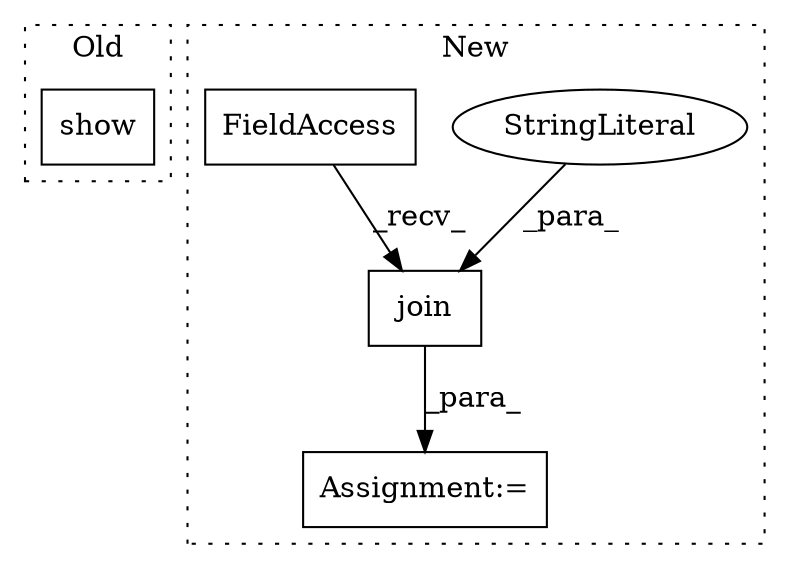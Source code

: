 digraph G {
subgraph cluster0 {
1 [label="show" a="32" s="826" l="6" shape="box"];
label = "Old";
style="dotted";
}
subgraph cluster1 {
2 [label="join" a="32" s="1388,1430" l="5,1" shape="box"];
3 [label="StringLiteral" a="45" s="1402" l="28" shape="ellipse"];
4 [label="FieldAccess" a="22" s="1380" l="2" shape="box"];
5 [label="Assignment:=" a="7" s="1298" l="1" shape="box"];
label = "New";
style="dotted";
}
2 -> 5 [label="_para_"];
3 -> 2 [label="_para_"];
4 -> 2 [label="_recv_"];
}